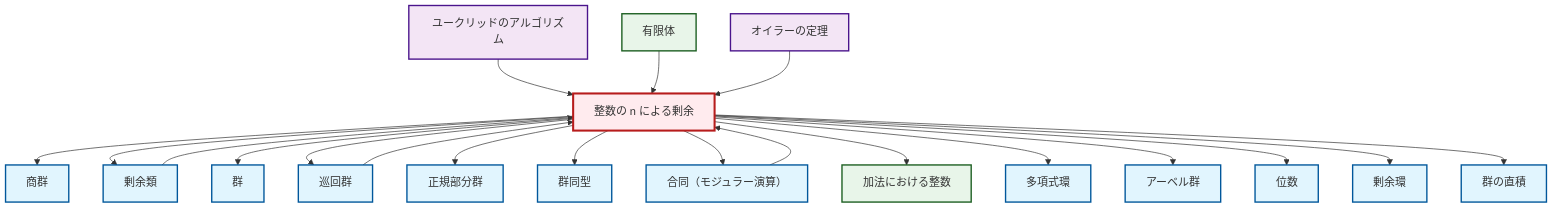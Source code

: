 graph TD
    classDef definition fill:#e1f5fe,stroke:#01579b,stroke-width:2px
    classDef theorem fill:#f3e5f5,stroke:#4a148c,stroke-width:2px
    classDef axiom fill:#fff3e0,stroke:#e65100,stroke-width:2px
    classDef example fill:#e8f5e9,stroke:#1b5e20,stroke-width:2px
    classDef current fill:#ffebee,stroke:#b71c1c,stroke-width:3px
    def-isomorphism["群同型"]:::definition
    ex-integers-addition["加法における整数"]:::example
    def-quotient-group["商群"]:::definition
    thm-euler["オイラーの定理"]:::theorem
    def-quotient-ring["剰余環"]:::definition
    def-cyclic-group["巡回群"]:::definition
    def-group["群"]:::definition
    ex-finite-field["有限体"]:::example
    ex-quotient-integers-mod-n["整数の n による剰余"]:::example
    def-direct-product["群の直積"]:::definition
    def-polynomial-ring["多項式環"]:::definition
    def-congruence["合同（モジュラー演算）"]:::definition
    def-order["位数"]:::definition
    def-normal-subgroup["正規部分群"]:::definition
    def-coset["剰余類"]:::definition
    thm-euclidean-algorithm["ユークリッドのアルゴリズム"]:::theorem
    def-abelian-group["アーベル群"]:::definition
    ex-quotient-integers-mod-n --> def-quotient-group
    ex-quotient-integers-mod-n --> def-coset
    ex-quotient-integers-mod-n --> def-group
    def-congruence --> ex-quotient-integers-mod-n
    ex-quotient-integers-mod-n --> def-cyclic-group
    ex-quotient-integers-mod-n --> def-normal-subgroup
    ex-quotient-integers-mod-n --> def-isomorphism
    ex-quotient-integers-mod-n --> def-congruence
    thm-euclidean-algorithm --> ex-quotient-integers-mod-n
    ex-quotient-integers-mod-n --> ex-integers-addition
    ex-quotient-integers-mod-n --> def-polynomial-ring
    def-coset --> ex-quotient-integers-mod-n
    ex-finite-field --> ex-quotient-integers-mod-n
    ex-quotient-integers-mod-n --> def-abelian-group
    ex-quotient-integers-mod-n --> def-order
    ex-quotient-integers-mod-n --> def-quotient-ring
    ex-quotient-integers-mod-n --> def-direct-product
    def-cyclic-group --> ex-quotient-integers-mod-n
    thm-euler --> ex-quotient-integers-mod-n
    class ex-quotient-integers-mod-n current